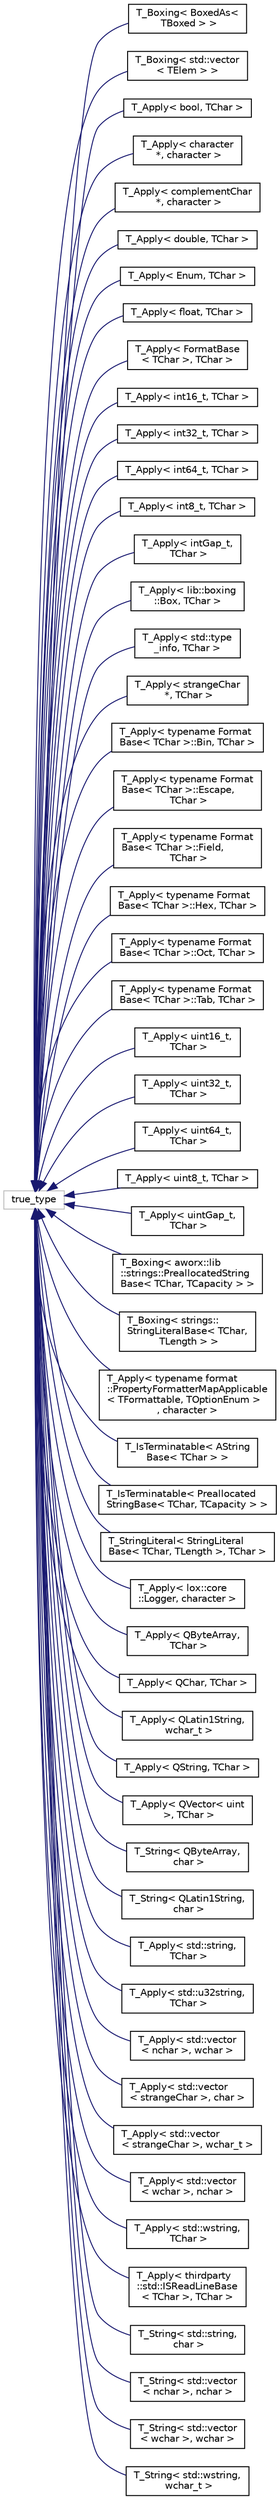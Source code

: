digraph "Graphical Class Hierarchy"
{
  edge [fontname="Helvetica",fontsize="10",labelfontname="Helvetica",labelfontsize="10"];
  node [fontname="Helvetica",fontsize="10",shape=record];
  rankdir="LR";
  Node16 [label="true_type",height=0.2,width=0.4,color="grey75", fillcolor="white", style="filled"];
  Node16 -> Node0 [dir="back",color="midnightblue",fontsize="10",style="solid",fontname="Helvetica"];
  Node0 [label="T_Boxing\< BoxedAs\<\l TBoxed \> \>",height=0.2,width=0.4,color="black", fillcolor="white", style="filled",URL="$structaworx_1_1lib_1_1boxing_1_1T__Boxing_3_01BoxedAs_3_01TBoxed_01_4_01_4.html"];
  Node16 -> Node18 [dir="back",color="midnightblue",fontsize="10",style="solid",fontname="Helvetica"];
  Node18 [label="T_Boxing\< std::vector\l\< TElem \> \>",height=0.2,width=0.4,color="black", fillcolor="white", style="filled",URL="$structaworx_1_1lib_1_1boxing_1_1T__Boxing_3_01std_1_1vector_3_01TElem_01_4_01_4.html"];
  Node16 -> Node19 [dir="back",color="midnightblue",fontsize="10",style="solid",fontname="Helvetica"];
  Node19 [label="T_Apply\< bool, TChar \>",height=0.2,width=0.4,color="black", fillcolor="white", style="filled",URL="$structaworx_1_1lib_1_1strings_1_1applyto_1_1T__Apply_3_01bool_00_01TChar_01_4.html",tooltip="Specialization of template struct T_Apply for type bool. "];
  Node16 -> Node20 [dir="back",color="midnightblue",fontsize="10",style="solid",fontname="Helvetica"];
  Node20 [label="T_Apply\< character\l *, character \>",height=0.2,width=0.4,color="black", fillcolor="white", style="filled",URL="$structaworx_1_1lib_1_1strings_1_1applyto_1_1T__Apply_3_01character_01_5_00_01character_01_4.html",tooltip="Specialization of template struct T_Apply for type aworx::character.*. "];
  Node16 -> Node21 [dir="back",color="midnightblue",fontsize="10",style="solid",fontname="Helvetica"];
  Node21 [label="T_Apply\< complementChar\l *, character \>",height=0.2,width=0.4,color="black", fillcolor="white", style="filled",URL="$structaworx_1_1lib_1_1strings_1_1applyto_1_1T__Apply_3_01complementChar_01_5_00_01character_01_4.html",tooltip="Specialization of template struct T_Apply for type aworx::complementChar. "];
  Node16 -> Node22 [dir="back",color="midnightblue",fontsize="10",style="solid",fontname="Helvetica"];
  Node22 [label="T_Apply\< double, TChar \>",height=0.2,width=0.4,color="black", fillcolor="white", style="filled",URL="$structaworx_1_1lib_1_1strings_1_1applyto_1_1T__Apply_3_01double_00_01TChar_01_4.html",tooltip="Specialization of template struct T_Apply for type double. "];
  Node16 -> Node23 [dir="back",color="midnightblue",fontsize="10",style="solid",fontname="Helvetica"];
  Node23 [label="T_Apply\< Enum, TChar \>",height=0.2,width=0.4,color="black", fillcolor="white", style="filled",URL="$structaworx_1_1lib_1_1strings_1_1applyto_1_1T__Apply_3_01Enum_00_01TChar_01_4.html"];
  Node16 -> Node24 [dir="back",color="midnightblue",fontsize="10",style="solid",fontname="Helvetica"];
  Node24 [label="T_Apply\< float, TChar \>",height=0.2,width=0.4,color="black", fillcolor="white", style="filled",URL="$structaworx_1_1lib_1_1strings_1_1applyto_1_1T__Apply_3_01float_00_01TChar_01_4.html",tooltip="Specialization of template struct T_Apply for type float. "];
  Node16 -> Node25 [dir="back",color="midnightblue",fontsize="10",style="solid",fontname="Helvetica"];
  Node25 [label="T_Apply\< FormatBase\l\< TChar \>, TChar \>",height=0.2,width=0.4,color="black", fillcolor="white", style="filled",URL="$structaworx_1_1lib_1_1strings_1_1applyto_1_1T__Apply_3_01FormatBase_3_01TChar_01_4_00_01TChar_01_4.html",tooltip="Specialization of template struct T_Apply for type Format. "];
  Node16 -> Node26 [dir="back",color="midnightblue",fontsize="10",style="solid",fontname="Helvetica"];
  Node26 [label="T_Apply\< int16_t, TChar \>",height=0.2,width=0.4,color="black", fillcolor="white", style="filled",URL="$structaworx_1_1lib_1_1strings_1_1applyto_1_1T__Apply_3_01int16__t_00_01TChar_01_4.html",tooltip="Specialization of template struct T_Apply for type int16_t. "];
  Node16 -> Node27 [dir="back",color="midnightblue",fontsize="10",style="solid",fontname="Helvetica"];
  Node27 [label="T_Apply\< int32_t, TChar \>",height=0.2,width=0.4,color="black", fillcolor="white", style="filled",URL="$structaworx_1_1lib_1_1strings_1_1applyto_1_1T__Apply_3_01int32__t_00_01TChar_01_4.html",tooltip="Specialization of template struct T_Apply for type int32_t. "];
  Node16 -> Node28 [dir="back",color="midnightblue",fontsize="10",style="solid",fontname="Helvetica"];
  Node28 [label="T_Apply\< int64_t, TChar \>",height=0.2,width=0.4,color="black", fillcolor="white", style="filled",URL="$structaworx_1_1lib_1_1strings_1_1applyto_1_1T__Apply_3_01int64__t_00_01TChar_01_4.html",tooltip="Specialization of template struct T_Apply for type int64_t. "];
  Node16 -> Node29 [dir="back",color="midnightblue",fontsize="10",style="solid",fontname="Helvetica"];
  Node29 [label="T_Apply\< int8_t, TChar \>",height=0.2,width=0.4,color="black", fillcolor="white", style="filled",URL="$structaworx_1_1lib_1_1strings_1_1applyto_1_1T__Apply_3_01int8__t_00_01TChar_01_4.html",tooltip="Specialization of template struct T_Apply for type int8_t. "];
  Node16 -> Node30 [dir="back",color="midnightblue",fontsize="10",style="solid",fontname="Helvetica"];
  Node30 [label="T_Apply\< intGap_t,\l TChar \>",height=0.2,width=0.4,color="black", fillcolor="white", style="filled",URL="$structaworx_1_1lib_1_1strings_1_1applyto_1_1T__Apply_3_01intGap__t_00_01TChar_01_4.html",tooltip="Specialization of template struct T_Apply for type intGap_t. "];
  Node16 -> Node31 [dir="back",color="midnightblue",fontsize="10",style="solid",fontname="Helvetica"];
  Node31 [label="T_Apply\< lib::boxing\l::Box, TChar \>",height=0.2,width=0.4,color="black", fillcolor="white", style="filled",URL="$structaworx_1_1lib_1_1strings_1_1applyto_1_1T__Apply_3_01lib_1_1boxing_1_1Box_00_01TChar_01_4.html",tooltip="Specialization of template struct T_Apply for type lib::boxing::Box. "];
  Node16 -> Node32 [dir="back",color="midnightblue",fontsize="10",style="solid",fontname="Helvetica"];
  Node32 [label="T_Apply\< std::type\l_info, TChar \>",height=0.2,width=0.4,color="black", fillcolor="white", style="filled",URL="$structaworx_1_1lib_1_1strings_1_1applyto_1_1T__Apply_3_01std_1_1type__info_00_01TChar_01_4.html",tooltip="Specialization of template struct T_Apply for type std::type_info. "];
  Node16 -> Node33 [dir="back",color="midnightblue",fontsize="10",style="solid",fontname="Helvetica"];
  Node33 [label="T_Apply\< strangeChar\l *, TChar \>",height=0.2,width=0.4,color="black", fillcolor="white", style="filled",URL="$structaworx_1_1lib_1_1strings_1_1applyto_1_1T__Apply_3_01strangeChar_01_5_00_01TChar_01_4.html",tooltip="Specialization of template struct T_Apply for type strangeChar*. "];
  Node16 -> Node34 [dir="back",color="midnightblue",fontsize="10",style="solid",fontname="Helvetica"];
  Node34 [label="T_Apply\< typename Format\lBase\< TChar \>::Bin, TChar \>",height=0.2,width=0.4,color="black", fillcolor="white", style="filled",URL="$structaworx_1_1lib_1_1strings_1_1applyto_1_1T__Apply_3_01typename_01FormatBase_3_01TChar_01_4_1_1Bin_00_01TChar_01_4.html",tooltip="Specialization of template struct T_Apply for type Format::Bin. "];
  Node16 -> Node35 [dir="back",color="midnightblue",fontsize="10",style="solid",fontname="Helvetica"];
  Node35 [label="T_Apply\< typename Format\lBase\< TChar \>::Escape,\l TChar \>",height=0.2,width=0.4,color="black", fillcolor="white", style="filled",URL="$structaworx_1_1lib_1_1strings_1_1applyto_1_1T__Apply_3_01typename_01FormatBase_3_01TChar_01_4_1_1Escape_00_01TChar_01_4.html",tooltip="Specialization of template struct T_Apply for type Format::Escape. "];
  Node16 -> Node36 [dir="back",color="midnightblue",fontsize="10",style="solid",fontname="Helvetica"];
  Node36 [label="T_Apply\< typename Format\lBase\< TChar \>::Field,\l TChar \>",height=0.2,width=0.4,color="black", fillcolor="white", style="filled",URL="$structaworx_1_1lib_1_1strings_1_1applyto_1_1T__Apply_3_01typename_01FormatBase_3_01TChar_01_4_1_1Field_00_01TChar_01_4.html",tooltip="Specialization of template struct T_Apply for type Format::Field. "];
  Node16 -> Node37 [dir="back",color="midnightblue",fontsize="10",style="solid",fontname="Helvetica"];
  Node37 [label="T_Apply\< typename Format\lBase\< TChar \>::Hex, TChar \>",height=0.2,width=0.4,color="black", fillcolor="white", style="filled",URL="$structaworx_1_1lib_1_1strings_1_1applyto_1_1T__Apply_3_01typename_01FormatBase_3_01TChar_01_4_1_1Hex_00_01TChar_01_4.html",tooltip="Specialization of template struct T_Apply for type Format::Hex. "];
  Node16 -> Node38 [dir="back",color="midnightblue",fontsize="10",style="solid",fontname="Helvetica"];
  Node38 [label="T_Apply\< typename Format\lBase\< TChar \>::Oct, TChar \>",height=0.2,width=0.4,color="black", fillcolor="white", style="filled",URL="$structaworx_1_1lib_1_1strings_1_1applyto_1_1T__Apply_3_01typename_01FormatBase_3_01TChar_01_4_1_1Oct_00_01TChar_01_4.html",tooltip="Specialization of template struct T_Apply for type Format::Oct. "];
  Node16 -> Node39 [dir="back",color="midnightblue",fontsize="10",style="solid",fontname="Helvetica"];
  Node39 [label="T_Apply\< typename Format\lBase\< TChar \>::Tab, TChar \>",height=0.2,width=0.4,color="black", fillcolor="white", style="filled",URL="$structaworx_1_1lib_1_1strings_1_1applyto_1_1T__Apply_3_01typename_01FormatBase_3_01TChar_01_4_1_1Tab_00_01TChar_01_4.html",tooltip="Specialization of template struct T_Apply for type Format::Tab. "];
  Node16 -> Node40 [dir="back",color="midnightblue",fontsize="10",style="solid",fontname="Helvetica"];
  Node40 [label="T_Apply\< uint16_t,\l TChar \>",height=0.2,width=0.4,color="black", fillcolor="white", style="filled",URL="$structaworx_1_1lib_1_1strings_1_1applyto_1_1T__Apply_3_01uint16__t_00_01TChar_01_4.html",tooltip="Specialization of template struct T_Apply for type uint16_t. "];
  Node16 -> Node41 [dir="back",color="midnightblue",fontsize="10",style="solid",fontname="Helvetica"];
  Node41 [label="T_Apply\< uint32_t,\l TChar \>",height=0.2,width=0.4,color="black", fillcolor="white", style="filled",URL="$structaworx_1_1lib_1_1strings_1_1applyto_1_1T__Apply_3_01uint32__t_00_01TChar_01_4.html",tooltip="Specialization of template struct T_Apply for type uint32_t. "];
  Node16 -> Node42 [dir="back",color="midnightblue",fontsize="10",style="solid",fontname="Helvetica"];
  Node42 [label="T_Apply\< uint64_t,\l TChar \>",height=0.2,width=0.4,color="black", fillcolor="white", style="filled",URL="$structaworx_1_1lib_1_1strings_1_1applyto_1_1T__Apply_3_01uint64__t_00_01TChar_01_4.html",tooltip="Specialization of template struct T_Apply for type uint64_t. "];
  Node16 -> Node43 [dir="back",color="midnightblue",fontsize="10",style="solid",fontname="Helvetica"];
  Node43 [label="T_Apply\< uint8_t, TChar \>",height=0.2,width=0.4,color="black", fillcolor="white", style="filled",URL="$structaworx_1_1lib_1_1strings_1_1applyto_1_1T__Apply_3_01uint8__t_00_01TChar_01_4.html",tooltip="Specialization of template struct T_Apply for type uint8_t. "];
  Node16 -> Node44 [dir="back",color="midnightblue",fontsize="10",style="solid",fontname="Helvetica"];
  Node44 [label="T_Apply\< uintGap_t,\l TChar \>",height=0.2,width=0.4,color="black", fillcolor="white", style="filled",URL="$structaworx_1_1lib_1_1strings_1_1applyto_1_1T__Apply_3_01uintGap__t_00_01TChar_01_4.html",tooltip="Specialization of template struct T_Apply for type uintGap_t. "];
  Node16 -> Node45 [dir="back",color="midnightblue",fontsize="10",style="solid",fontname="Helvetica"];
  Node45 [label="T_Boxing\< aworx::lib\l::strings::PreallocatedString\lBase\< TChar, TCapacity \> \>",height=0.2,width=0.4,color="black", fillcolor="white", style="filled",URL="$structaworx_1_1lib_1_1strings_1_1boxing_1_1T__Boxing_3_01aworx_1_1lib_1_1strings_1_1Preallocated44cf01db7a6f79b7558dccb14f17be4f.html"];
  Node16 -> Node46 [dir="back",color="midnightblue",fontsize="10",style="solid",fontname="Helvetica"];
  Node46 [label="T_Boxing\< strings::\lStringLiteralBase\< TChar,\l TLength \> \>",height=0.2,width=0.4,color="black", fillcolor="white", style="filled",URL="$structaworx_1_1lib_1_1strings_1_1boxing_1_1T__Boxing_3_01strings_1_1StringLiteralBase_3_01TChar_00_01TLength_01_4_01_4.html"];
  Node16 -> Node47 [dir="back",color="midnightblue",fontsize="10",style="solid",fontname="Helvetica"];
  Node47 [label="T_Apply\< typename format\l::PropertyFormatterMapApplicable\l\< TFormattable, TOptionEnum \>\l, character \>",height=0.2,width=0.4,color="black", fillcolor="white", style="filled",URL="$structaworx_1_1lib_1_1strings_1_1T__Apply_3_01typename_01format_1_1PropertyFormatterMapApplicabl9456c94e4b77bb618eb1895e4b057977.html"];
  Node16 -> Node48 [dir="back",color="midnightblue",fontsize="10",style="solid",fontname="Helvetica"];
  Node48 [label="T_IsTerminatable\< AString\lBase\< TChar \> \>",height=0.2,width=0.4,color="black", fillcolor="white", style="filled",URL="$structaworx_1_1lib_1_1strings_1_1T__IsTerminatable_3_01AStringBase_3_01TChar_01_4_01_4.html"];
  Node16 -> Node49 [dir="back",color="midnightblue",fontsize="10",style="solid",fontname="Helvetica"];
  Node49 [label="T_IsTerminatable\< Preallocated\lStringBase\< TChar, TCapacity \> \>",height=0.2,width=0.4,color="black", fillcolor="white", style="filled",URL="$structaworx_1_1lib_1_1strings_1_1T__IsTerminatable_3_01PreallocatedStringBase_3_01TChar_00_01TCapacity_01_4_01_4.html"];
  Node16 -> Node50 [dir="back",color="midnightblue",fontsize="10",style="solid",fontname="Helvetica"];
  Node50 [label="T_StringLiteral\< StringLiteral\lBase\< TChar, TLength \>, TChar \>",height=0.2,width=0.4,color="black", fillcolor="white", style="filled",URL="$structaworx_1_1lib_1_1strings_1_1T__StringLiteral_3_01StringLiteralBase_3_01TChar_00_01TLength_01_4_00_01TChar_01_4.html"];
  Node16 -> Node51 [dir="back",color="midnightblue",fontsize="10",style="solid",fontname="Helvetica"];
  Node51 [label="T_Apply\< lox::core\l::Logger, character \>",height=0.2,width=0.4,color="black", fillcolor="white", style="filled",URL="$structaworx_1_1lib_1_1strings_1_1thirdparty_1_1alox_1_1T__Apply_3_01lox_1_1core_1_1Logger_00_01character_01_4.html"];
  Node16 -> Node52 [dir="back",color="midnightblue",fontsize="10",style="solid",fontname="Helvetica"];
  Node52 [label="T_Apply\< QByteArray,\l TChar \>",height=0.2,width=0.4,color="black", fillcolor="white", style="filled",URL="$structaworx_1_1lib_1_1strings_1_1thirdparty_1_1qt_1_1T__Apply_3_01QByteArray_00_01TChar_01_4.html",tooltip="Specialization of template struct T_Apply for type QByteArray. "];
  Node16 -> Node53 [dir="back",color="midnightblue",fontsize="10",style="solid",fontname="Helvetica"];
  Node53 [label="T_Apply\< QChar, TChar \>",height=0.2,width=0.4,color="black", fillcolor="white", style="filled",URL="$structaworx_1_1lib_1_1strings_1_1thirdparty_1_1qt_1_1T__Apply_3_01QChar_00_01TChar_01_4.html",tooltip="Specialization of template struct T_Apply for type QChar. "];
  Node16 -> Node54 [dir="back",color="midnightblue",fontsize="10",style="solid",fontname="Helvetica"];
  Node54 [label="T_Apply\< QLatin1String,\l wchar_t \>",height=0.2,width=0.4,color="black", fillcolor="white", style="filled",URL="$structaworx_1_1lib_1_1strings_1_1thirdparty_1_1qt_1_1T__Apply_3_01QLatin1String_00_01wchar__t_01_4.html",tooltip="Specialization of template struct T_Apply for type QByteArray. "];
  Node16 -> Node55 [dir="back",color="midnightblue",fontsize="10",style="solid",fontname="Helvetica"];
  Node55 [label="T_Apply\< QString, TChar \>",height=0.2,width=0.4,color="black", fillcolor="white", style="filled",URL="$structaworx_1_1lib_1_1strings_1_1thirdparty_1_1qt_1_1T__Apply_3_01QString_00_01TChar_01_4.html",tooltip="Specialization of template struct T_Apply for type QString. "];
  Node16 -> Node56 [dir="back",color="midnightblue",fontsize="10",style="solid",fontname="Helvetica"];
  Node56 [label="T_Apply\< QVector\< uint\l \>, TChar \>",height=0.2,width=0.4,color="black", fillcolor="white", style="filled",URL="$structaworx_1_1lib_1_1strings_1_1thirdparty_1_1qt_1_1T__Apply_3_01QVector_3_01uint_01_4_00_01TChar_01_4.html",tooltip="Specialization of template struct T_Apply for type QVector<uint. "];
  Node16 -> Node57 [dir="back",color="midnightblue",fontsize="10",style="solid",fontname="Helvetica"];
  Node57 [label="T_String\< QByteArray,\l char \>",height=0.2,width=0.4,color="black", fillcolor="white", style="filled",URL="$structaworx_1_1lib_1_1strings_1_1thirdparty_1_1qt_1_1T__String_3_01QByteArray_00_01char_01_4.html"];
  Node16 -> Node58 [dir="back",color="midnightblue",fontsize="10",style="solid",fontname="Helvetica"];
  Node58 [label="T_String\< QLatin1String,\l char \>",height=0.2,width=0.4,color="black", fillcolor="white", style="filled",URL="$structaworx_1_1lib_1_1strings_1_1thirdparty_1_1qt_1_1T__String_3_01QLatin1String_00_01char_01_4.html"];
  Node16 -> Node59 [dir="back",color="midnightblue",fontsize="10",style="solid",fontname="Helvetica"];
  Node59 [label="T_Apply\< std::string,\l TChar \>",height=0.2,width=0.4,color="black", fillcolor="white", style="filled",URL="$structaworx_1_1lib_1_1strings_1_1thirdparty_1_1std_1_1T__Apply_3_01std_1_1string_00_01TChar_01_4.html",tooltip="Specialization of template struct T_Apply for type std::string. "];
  Node16 -> Node60 [dir="back",color="midnightblue",fontsize="10",style="solid",fontname="Helvetica"];
  Node60 [label="T_Apply\< std::u32string,\l TChar \>",height=0.2,width=0.4,color="black", fillcolor="white", style="filled",URL="$structaworx_1_1lib_1_1strings_1_1thirdparty_1_1std_1_1T__Apply_3_01std_1_1u32string_00_01TChar_01_4.html",tooltip="Specialization of template struct T_Apply for type std::u32string. "];
  Node16 -> Node61 [dir="back",color="midnightblue",fontsize="10",style="solid",fontname="Helvetica"];
  Node61 [label="T_Apply\< std::vector\l\< nchar \>, wchar \>",height=0.2,width=0.4,color="black", fillcolor="white", style="filled",URL="$structaworx_1_1lib_1_1strings_1_1thirdparty_1_1std_1_1T__Apply_3_01std_1_1vector_3_01nchar_01_4_00_01wchar_01_4.html",tooltip="Specialization of template struct T_Apply for type std::vector<wchar>. "];
  Node16 -> Node62 [dir="back",color="midnightblue",fontsize="10",style="solid",fontname="Helvetica"];
  Node62 [label="T_Apply\< std::vector\l\< strangeChar \>, char \>",height=0.2,width=0.4,color="black", fillcolor="white", style="filled",URL="$structaworx_1_1lib_1_1strings_1_1thirdparty_1_1std_1_1T__Apply_3_01std_1_1vector_3_01strangeChar_01_4_00_01char_01_4.html",tooltip="Specialization of template struct T_Apply for type std::vector<strangeChar>. "];
  Node16 -> Node63 [dir="back",color="midnightblue",fontsize="10",style="solid",fontname="Helvetica"];
  Node63 [label="T_Apply\< std::vector\l\< strangeChar \>, wchar_t \>",height=0.2,width=0.4,color="black", fillcolor="white", style="filled",URL="$structaworx_1_1lib_1_1strings_1_1thirdparty_1_1std_1_1T__Apply_3_01std_1_1vector_3_01strangeChar_01_4_00_01wchar__t_01_4.html",tooltip="Specialization of template struct T_Apply for type std::vector<strangeChar>. "];
  Node16 -> Node64 [dir="back",color="midnightblue",fontsize="10",style="solid",fontname="Helvetica"];
  Node64 [label="T_Apply\< std::vector\l\< wchar \>, nchar \>",height=0.2,width=0.4,color="black", fillcolor="white", style="filled",URL="$structaworx_1_1lib_1_1strings_1_1thirdparty_1_1std_1_1T__Apply_3_01std_1_1vector_3_01wchar_01_4_00_01nchar_01_4.html",tooltip="Specialization of template struct T_Apply for type std::vector<wchar>. "];
  Node16 -> Node65 [dir="back",color="midnightblue",fontsize="10",style="solid",fontname="Helvetica"];
  Node65 [label="T_Apply\< std::wstring,\l TChar \>",height=0.2,width=0.4,color="black", fillcolor="white", style="filled",URL="$structaworx_1_1lib_1_1strings_1_1thirdparty_1_1std_1_1T__Apply_3_01std_1_1wstring_00_01TChar_01_4.html",tooltip="Specialization of template struct T_Apply for type std::wstring. "];
  Node16 -> Node66 [dir="back",color="midnightblue",fontsize="10",style="solid",fontname="Helvetica"];
  Node66 [label="T_Apply\< thirdparty\l::std::ISReadLineBase\l\< TChar \>, TChar \>",height=0.2,width=0.4,color="black", fillcolor="white", style="filled",URL="$structaworx_1_1lib_1_1strings_1_1thirdparty_1_1std_1_1T__Apply_3_01thirdparty_1_1std_1_1ISReadLi1ddbed04aded88e244c97aca93b97217.html"];
  Node16 -> Node67 [dir="back",color="midnightblue",fontsize="10",style="solid",fontname="Helvetica"];
  Node67 [label="T_String\< std::string,\l char \>",height=0.2,width=0.4,color="black", fillcolor="white", style="filled",URL="$structaworx_1_1lib_1_1strings_1_1thirdparty_1_1std_1_1T__String_3_01std_1_1string_00_01char_01_4.html",tooltip="Specialization of struct T_String for type std::string. "];
  Node16 -> Node68 [dir="back",color="midnightblue",fontsize="10",style="solid",fontname="Helvetica"];
  Node68 [label="T_String\< std::vector\l\< nchar \>, nchar \>",height=0.2,width=0.4,color="black", fillcolor="white", style="filled",URL="$structaworx_1_1lib_1_1strings_1_1thirdparty_1_1std_1_1T__String_3_01std_1_1vector_3_01nchar_01_4_00_01nchar_01_4.html"];
  Node16 -> Node69 [dir="back",color="midnightblue",fontsize="10",style="solid",fontname="Helvetica"];
  Node69 [label="T_String\< std::vector\l\< wchar \>, wchar \>",height=0.2,width=0.4,color="black", fillcolor="white", style="filled",URL="$structaworx_1_1lib_1_1strings_1_1thirdparty_1_1std_1_1T__String_3_01std_1_1vector_3_01wchar_01_4_00_01wchar_01_4.html"];
  Node16 -> Node70 [dir="back",color="midnightblue",fontsize="10",style="solid",fontname="Helvetica"];
  Node70 [label="T_String\< std::wstring,\l wchar_t \>",height=0.2,width=0.4,color="black", fillcolor="white", style="filled",URL="$structaworx_1_1lib_1_1strings_1_1thirdparty_1_1std_1_1T__String_3_01std_1_1wstring_00_01wchar__t_01_4.html",tooltip="Specialization of struct T_String for type std::wstring. "];
}
